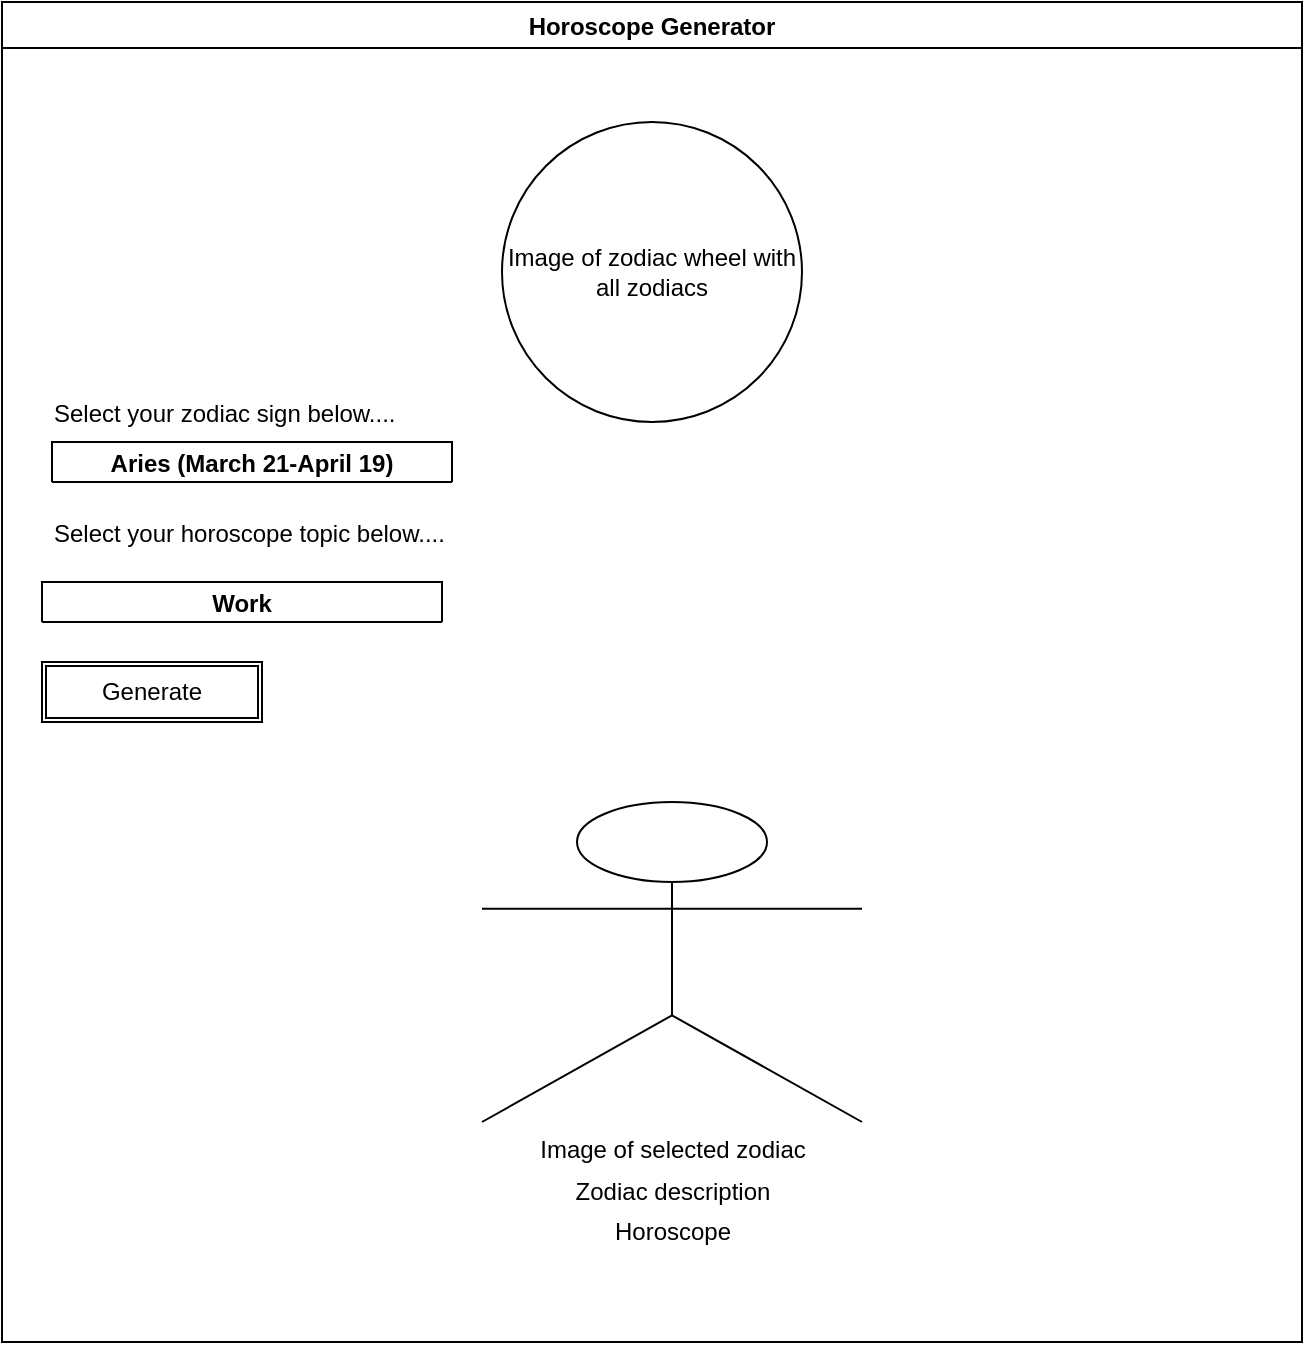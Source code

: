 <mxfile>
    <diagram id="gMeVz77WIKtlgJUUk6se" name="Page-1">
        <mxGraphModel dx="1529" dy="528" grid="1" gridSize="10" guides="1" tooltips="1" connect="1" arrows="1" fold="1" page="1" pageScale="1" pageWidth="827" pageHeight="1169" math="0" shadow="0">
            <root>
                <mxCell id="0"/>
                <mxCell id="1" parent="0"/>
                <mxCell id="7" value="Horoscope Generator" style="swimlane;" parent="1" vertex="1">
                    <mxGeometry x="-70" y="100" width="650" height="670" as="geometry"/>
                </mxCell>
                <mxCell id="8" value="Image of zodiac wheel with all zodiacs" style="ellipse;whiteSpace=wrap;html=1;aspect=fixed;" parent="7" vertex="1">
                    <mxGeometry x="250" y="60" width="150" height="150" as="geometry"/>
                </mxCell>
                <mxCell id="9" value="Select your zodiac sign below...." style="text;strokeColor=none;fillColor=none;align=left;verticalAlign=middle;spacingLeft=4;spacingRight=4;overflow=hidden;points=[[0,0.5],[1,0.5]];portConstraint=eastwest;rotatable=0;" parent="7" vertex="1">
                    <mxGeometry x="20" y="190" width="210" height="30" as="geometry"/>
                </mxCell>
                <mxCell id="10" value="Select your horoscope topic below...." style="text;strokeColor=none;fillColor=none;align=left;verticalAlign=middle;spacingLeft=4;spacingRight=4;overflow=hidden;points=[[0,0.5],[1,0.5]];portConstraint=eastwest;rotatable=0;" parent="7" vertex="1">
                    <mxGeometry x="20" y="250" width="210" height="30" as="geometry"/>
                </mxCell>
                <mxCell id="11" value="Aries (March 21-April 19)" style="swimlane;" parent="7" vertex="1">
                    <mxGeometry x="25" y="220" width="200" height="20" as="geometry"/>
                </mxCell>
                <mxCell id="13" value="Work" style="swimlane;" parent="7" vertex="1">
                    <mxGeometry x="20" y="290" width="200" height="20" as="geometry"/>
                </mxCell>
                <mxCell id="14" value="Generate" style="shape=ext;double=1;rounded=0;whiteSpace=wrap;html=1;" parent="7" vertex="1">
                    <mxGeometry x="20" y="330" width="110" height="30" as="geometry"/>
                </mxCell>
                <mxCell id="15" value="Image of selected zodiac" style="shape=umlActor;verticalLabelPosition=bottom;verticalAlign=top;html=1;outlineConnect=0;" parent="7" vertex="1">
                    <mxGeometry x="240" y="400" width="190" height="160" as="geometry"/>
                </mxCell>
                <mxCell id="16" value="Zodiac description" style="text;html=1;strokeColor=none;fillColor=none;align=center;verticalAlign=middle;whiteSpace=wrap;rounded=0;" parent="7" vertex="1">
                    <mxGeometry x="257.5" y="580" width="155" height="30" as="geometry"/>
                </mxCell>
                <mxCell id="17" value="Horoscope" style="text;html=1;strokeColor=none;fillColor=none;align=center;verticalAlign=middle;whiteSpace=wrap;rounded=0;" parent="7" vertex="1">
                    <mxGeometry x="257.5" y="600" width="155" height="30" as="geometry"/>
                </mxCell>
            </root>
        </mxGraphModel>
    </diagram>
</mxfile>